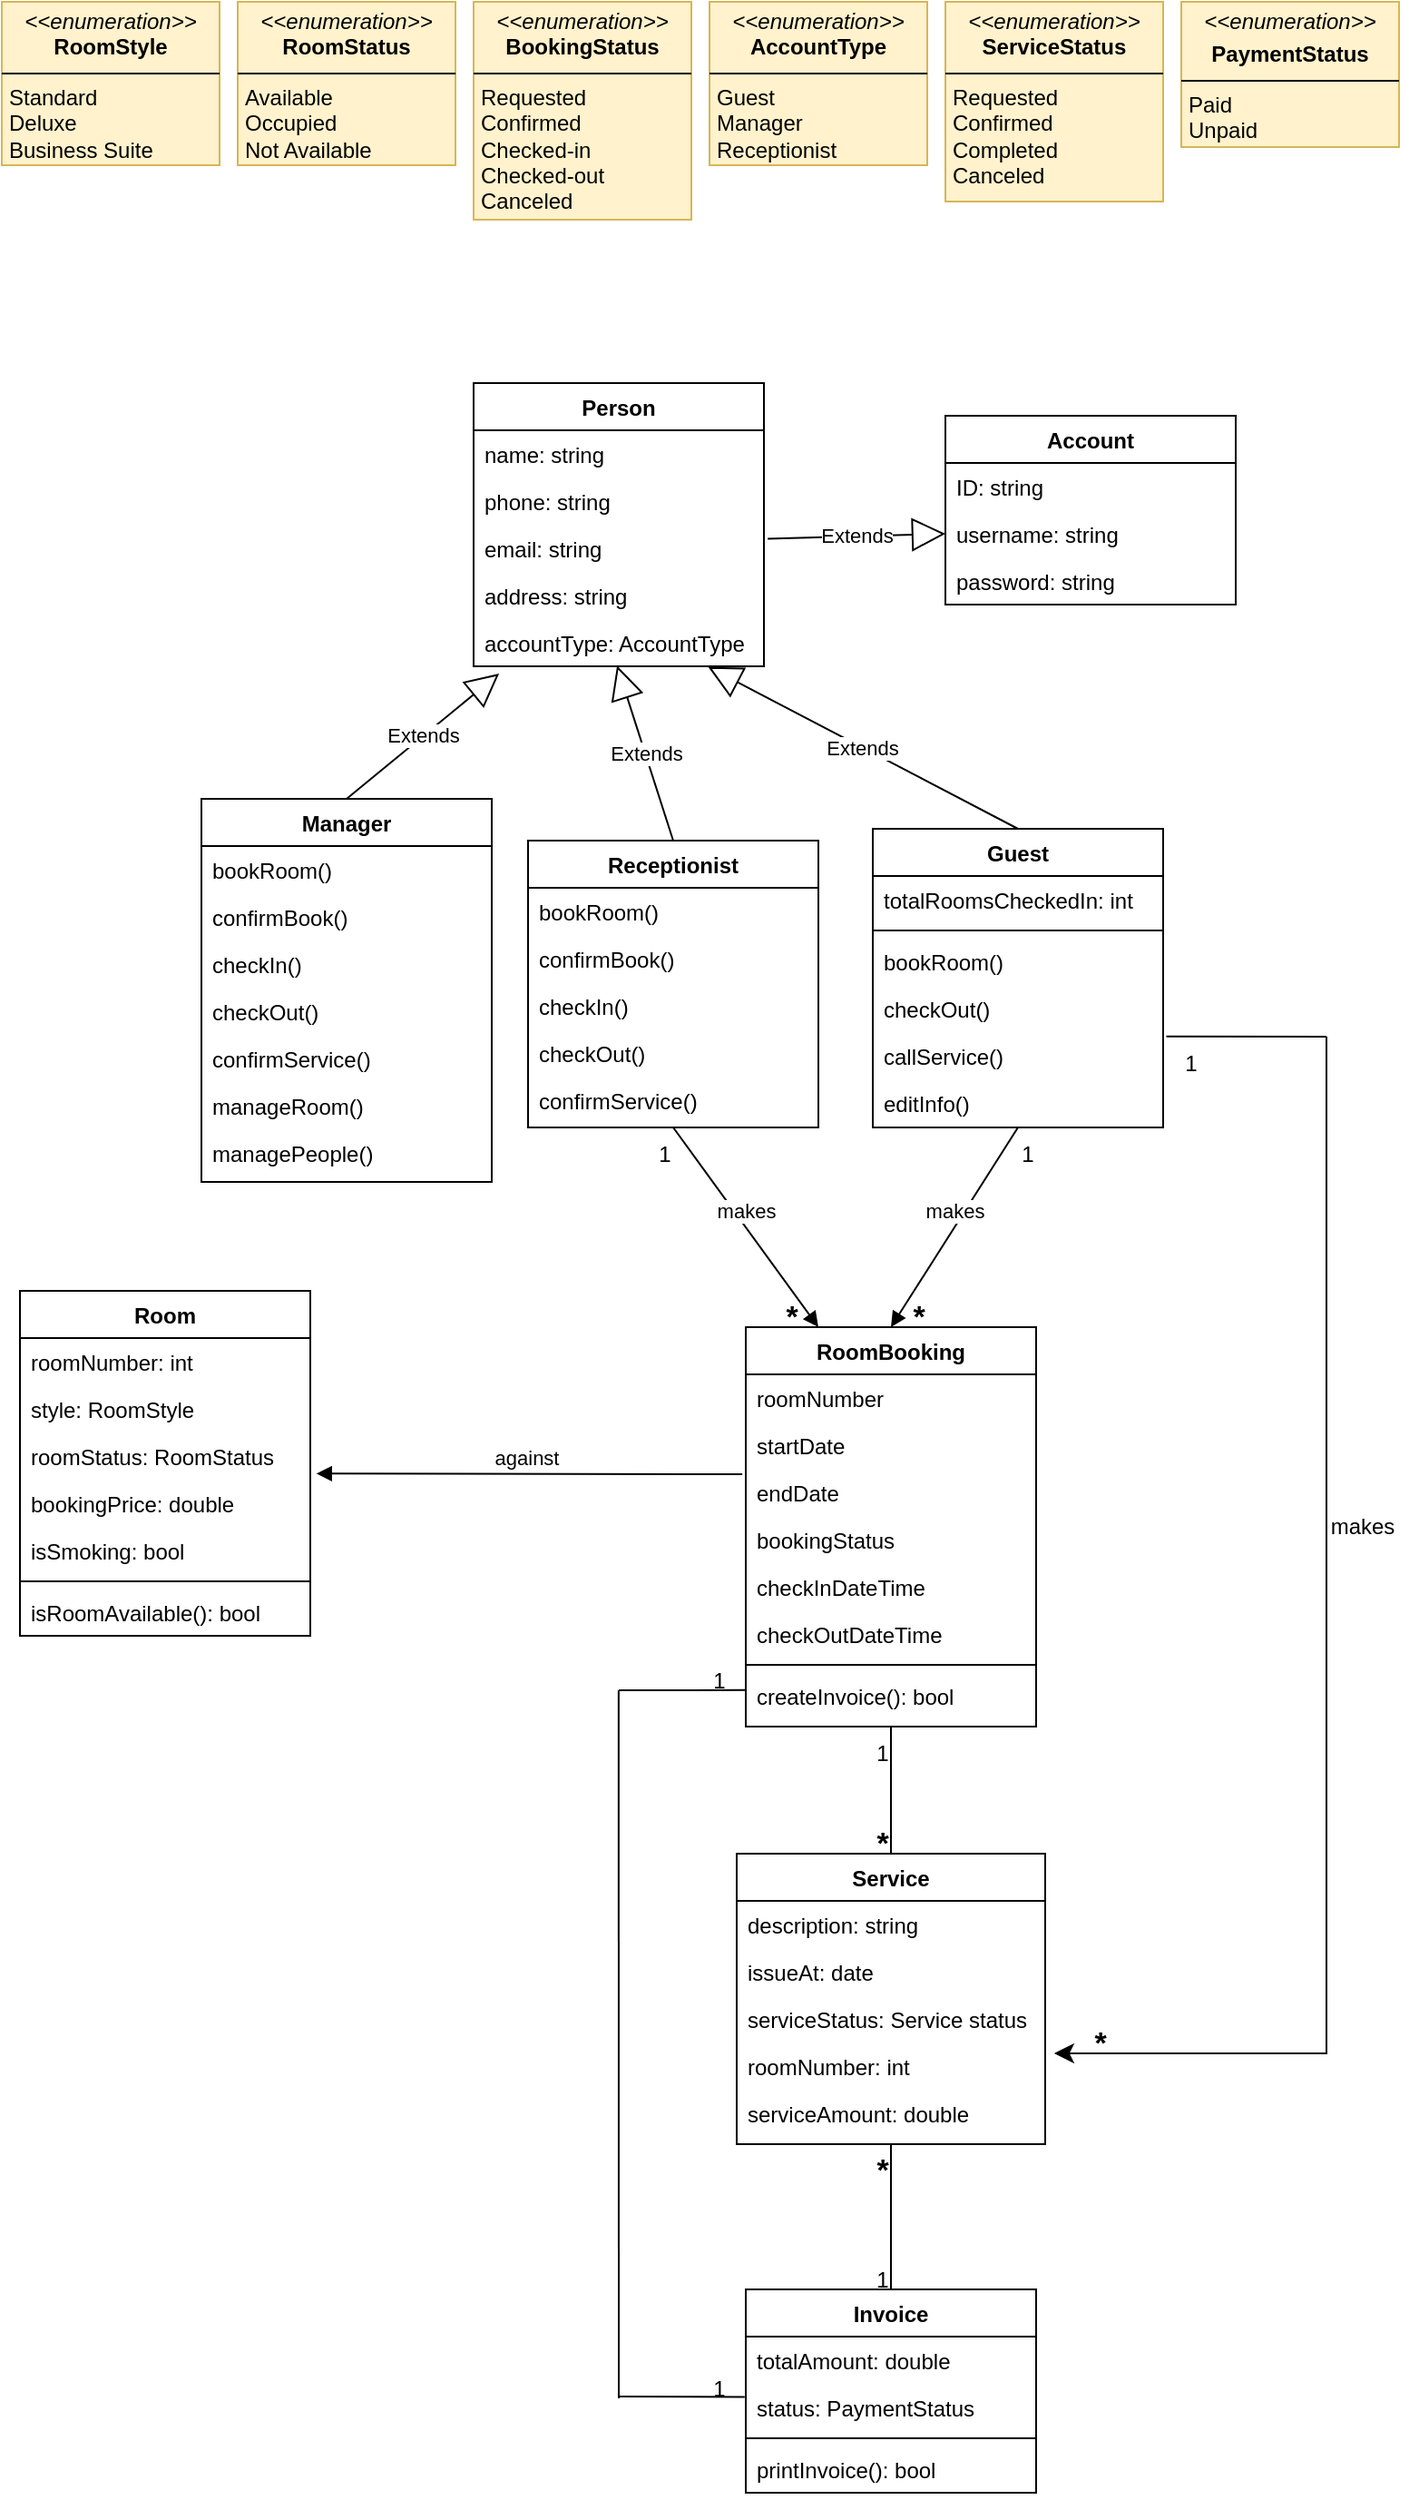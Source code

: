 <mxfile version="24.4.3" type="device">
  <diagram id="C5RBs43oDa-KdzZeNtuy" name="Page-1">
    <mxGraphModel dx="1434" dy="746" grid="1" gridSize="10" guides="1" tooltips="1" connect="1" arrows="1" fold="1" page="1" pageScale="1" pageWidth="1169" pageHeight="827" math="0" shadow="0">
      <root>
        <mxCell id="WIyWlLk6GJQsqaUBKTNV-0" />
        <mxCell id="WIyWlLk6GJQsqaUBKTNV-1" parent="WIyWlLk6GJQsqaUBKTNV-0" />
        <mxCell id="zkfFHV4jXpPFQw0GAbJ--0" value="Person" style="swimlane;fontStyle=1;align=center;verticalAlign=top;childLayout=stackLayout;horizontal=1;startSize=26;horizontalStack=0;resizeParent=1;resizeLast=0;collapsible=1;marginBottom=0;rounded=0;shadow=0;strokeWidth=1;" parent="WIyWlLk6GJQsqaUBKTNV-1" vertex="1">
          <mxGeometry x="450" y="240" width="160" height="156" as="geometry">
            <mxRectangle x="230" y="140" width="160" height="26" as="alternateBounds" />
          </mxGeometry>
        </mxCell>
        <mxCell id="zkfFHV4jXpPFQw0GAbJ--1" value="name: string" style="text;align=left;verticalAlign=top;spacingLeft=4;spacingRight=4;overflow=hidden;rotatable=0;points=[[0,0.5],[1,0.5]];portConstraint=eastwest;" parent="zkfFHV4jXpPFQw0GAbJ--0" vertex="1">
          <mxGeometry y="26" width="160" height="26" as="geometry" />
        </mxCell>
        <mxCell id="zkfFHV4jXpPFQw0GAbJ--2" value="phone: string" style="text;align=left;verticalAlign=top;spacingLeft=4;spacingRight=4;overflow=hidden;rotatable=0;points=[[0,0.5],[1,0.5]];portConstraint=eastwest;rounded=0;shadow=0;html=0;" parent="zkfFHV4jXpPFQw0GAbJ--0" vertex="1">
          <mxGeometry y="52" width="160" height="26" as="geometry" />
        </mxCell>
        <mxCell id="3Kwc0JovCpctlrkKIhQe-1" value="email: string" style="text;align=left;verticalAlign=top;spacingLeft=4;spacingRight=4;overflow=hidden;rotatable=0;points=[[0,0.5],[1,0.5]];portConstraint=eastwest;rounded=0;shadow=0;html=0;" parent="zkfFHV4jXpPFQw0GAbJ--0" vertex="1">
          <mxGeometry y="78" width="160" height="26" as="geometry" />
        </mxCell>
        <mxCell id="3Kwc0JovCpctlrkKIhQe-2" value="address: string" style="text;align=left;verticalAlign=top;spacingLeft=4;spacingRight=4;overflow=hidden;rotatable=0;points=[[0,0.5],[1,0.5]];portConstraint=eastwest;rounded=0;shadow=0;html=0;" parent="zkfFHV4jXpPFQw0GAbJ--0" vertex="1">
          <mxGeometry y="104" width="160" height="26" as="geometry" />
        </mxCell>
        <mxCell id="3Kwc0JovCpctlrkKIhQe-3" value="accountType: AccountType" style="text;align=left;verticalAlign=top;spacingLeft=4;spacingRight=4;overflow=hidden;rotatable=0;points=[[0,0.5],[1,0.5]];portConstraint=eastwest;rounded=0;shadow=0;html=0;" parent="zkfFHV4jXpPFQw0GAbJ--0" vertex="1">
          <mxGeometry y="130" width="160" height="26" as="geometry" />
        </mxCell>
        <mxCell id="3Kwc0JovCpctlrkKIhQe-13" value="Extends" style="endArrow=block;endSize=16;endFill=0;html=1;rounded=0;entryX=0.494;entryY=0.989;entryDx=0;entryDy=0;entryPerimeter=0;exitX=0.5;exitY=0;exitDx=0;exitDy=0;" parent="WIyWlLk6GJQsqaUBKTNV-1" source="3Kwc0JovCpctlrkKIhQe-25" target="3Kwc0JovCpctlrkKIhQe-3" edge="1">
          <mxGeometry width="160" relative="1" as="geometry">
            <mxPoint x="596.92" y="507.433" as="sourcePoint" />
            <mxPoint x="535" y="413.998" as="targetPoint" />
          </mxGeometry>
        </mxCell>
        <mxCell id="3Kwc0JovCpctlrkKIhQe-14" value="Extends" style="endArrow=block;endSize=16;endFill=0;html=1;rounded=0;entryX=0.808;entryY=1.013;entryDx=0;entryDy=0;entryPerimeter=0;exitX=0.5;exitY=0;exitDx=0;exitDy=0;" parent="WIyWlLk6GJQsqaUBKTNV-1" source="3Kwc0JovCpctlrkKIhQe-33" target="3Kwc0JovCpctlrkKIhQe-3" edge="1">
          <mxGeometry width="160" relative="1" as="geometry">
            <mxPoint x="550" y="490" as="sourcePoint" />
            <mxPoint x="547" y="410" as="targetPoint" />
          </mxGeometry>
        </mxCell>
        <mxCell id="3Kwc0JovCpctlrkKIhQe-15" value="Extends" style="endArrow=block;endSize=16;endFill=0;html=1;rounded=0;exitX=0.5;exitY=0;exitDx=0;exitDy=0;entryX=0.088;entryY=1.154;entryDx=0;entryDy=0;entryPerimeter=0;" parent="WIyWlLk6GJQsqaUBKTNV-1" source="3Kwc0JovCpctlrkKIhQe-39" target="3Kwc0JovCpctlrkKIhQe-3" edge="1">
          <mxGeometry width="160" relative="1" as="geometry">
            <mxPoint x="151.36" y="463.16" as="sourcePoint" />
            <mxPoint x="460" y="420" as="targetPoint" />
          </mxGeometry>
        </mxCell>
        <mxCell id="3Kwc0JovCpctlrkKIhQe-25" value="Receptionist" style="swimlane;fontStyle=1;align=center;verticalAlign=top;childLayout=stackLayout;horizontal=1;startSize=26;horizontalStack=0;resizeParent=1;resizeLast=0;collapsible=1;marginBottom=0;rounded=0;shadow=0;strokeWidth=1;" parent="WIyWlLk6GJQsqaUBKTNV-1" vertex="1">
          <mxGeometry x="480" y="492" width="160" height="158" as="geometry">
            <mxRectangle x="230" y="140" width="160" height="26" as="alternateBounds" />
          </mxGeometry>
        </mxCell>
        <mxCell id="3Kwc0JovCpctlrkKIhQe-32" value="bookRoom()" style="text;align=left;verticalAlign=top;spacingLeft=4;spacingRight=4;overflow=hidden;rotatable=0;points=[[0,0.5],[1,0.5]];portConstraint=eastwest;" parent="3Kwc0JovCpctlrkKIhQe-25" vertex="1">
          <mxGeometry y="26" width="160" height="26" as="geometry" />
        </mxCell>
        <mxCell id="3Kwc0JovCpctlrkKIhQe-49" value="confirmBook()" style="text;align=left;verticalAlign=top;spacingLeft=4;spacingRight=4;overflow=hidden;rotatable=0;points=[[0,0.5],[1,0.5]];portConstraint=eastwest;" parent="3Kwc0JovCpctlrkKIhQe-25" vertex="1">
          <mxGeometry y="52" width="160" height="26" as="geometry" />
        </mxCell>
        <mxCell id="dB9q_zkdj24Ro2lUgA6X-0" value="checkIn()" style="text;align=left;verticalAlign=top;spacingLeft=4;spacingRight=4;overflow=hidden;rotatable=0;points=[[0,0.5],[1,0.5]];portConstraint=eastwest;" parent="3Kwc0JovCpctlrkKIhQe-25" vertex="1">
          <mxGeometry y="78" width="160" height="26" as="geometry" />
        </mxCell>
        <mxCell id="3Kwc0JovCpctlrkKIhQe-46" value="checkOut()" style="text;align=left;verticalAlign=top;spacingLeft=4;spacingRight=4;overflow=hidden;rotatable=0;points=[[0,0.5],[1,0.5]];portConstraint=eastwest;" parent="3Kwc0JovCpctlrkKIhQe-25" vertex="1">
          <mxGeometry y="104" width="160" height="26" as="geometry" />
        </mxCell>
        <mxCell id="3Kwc0JovCpctlrkKIhQe-48" value="confirmService()" style="text;align=left;verticalAlign=top;spacingLeft=4;spacingRight=4;overflow=hidden;rotatable=0;points=[[0,0.5],[1,0.5]];portConstraint=eastwest;" parent="3Kwc0JovCpctlrkKIhQe-25" vertex="1">
          <mxGeometry y="130" width="160" height="26" as="geometry" />
        </mxCell>
        <mxCell id="3Kwc0JovCpctlrkKIhQe-33" value="Guest" style="swimlane;fontStyle=1;align=center;verticalAlign=top;childLayout=stackLayout;horizontal=1;startSize=26;horizontalStack=0;resizeParent=1;resizeLast=0;collapsible=1;marginBottom=0;rounded=0;shadow=0;strokeWidth=1;" parent="WIyWlLk6GJQsqaUBKTNV-1" vertex="1">
          <mxGeometry x="670" y="485.5" width="160" height="164.5" as="geometry">
            <mxRectangle x="230" y="140" width="160" height="26" as="alternateBounds" />
          </mxGeometry>
        </mxCell>
        <mxCell id="3Kwc0JovCpctlrkKIhQe-36" value="totalRoomsCheckedIn: int" style="text;align=left;verticalAlign=top;spacingLeft=4;spacingRight=4;overflow=hidden;rotatable=0;points=[[0,0.5],[1,0.5]];portConstraint=eastwest;" parent="3Kwc0JovCpctlrkKIhQe-33" vertex="1">
          <mxGeometry y="26" width="160" height="26" as="geometry" />
        </mxCell>
        <mxCell id="3Kwc0JovCpctlrkKIhQe-37" value="" style="line;html=1;strokeWidth=1;align=left;verticalAlign=middle;spacingTop=-1;spacingLeft=3;spacingRight=3;rotatable=0;labelPosition=right;points=[];portConstraint=eastwest;" parent="3Kwc0JovCpctlrkKIhQe-33" vertex="1">
          <mxGeometry y="52" width="160" height="8" as="geometry" />
        </mxCell>
        <mxCell id="3Kwc0JovCpctlrkKIhQe-38" value="bookRoom()" style="text;align=left;verticalAlign=top;spacingLeft=4;spacingRight=4;overflow=hidden;rotatable=0;points=[[0,0.5],[1,0.5]];portConstraint=eastwest;" parent="3Kwc0JovCpctlrkKIhQe-33" vertex="1">
          <mxGeometry y="60" width="160" height="26" as="geometry" />
        </mxCell>
        <mxCell id="x_h1k9O5LgqN6mb7bFqw-0" value="checkOut()" style="text;align=left;verticalAlign=top;spacingLeft=4;spacingRight=4;overflow=hidden;rotatable=0;points=[[0,0.5],[1,0.5]];portConstraint=eastwest;" parent="3Kwc0JovCpctlrkKIhQe-33" vertex="1">
          <mxGeometry y="86" width="160" height="26" as="geometry" />
        </mxCell>
        <mxCell id="3Kwc0JovCpctlrkKIhQe-50" value="callService()" style="text;align=left;verticalAlign=top;spacingLeft=4;spacingRight=4;overflow=hidden;rotatable=0;points=[[0,0.5],[1,0.5]];portConstraint=eastwest;" parent="3Kwc0JovCpctlrkKIhQe-33" vertex="1">
          <mxGeometry y="112" width="160" height="26" as="geometry" />
        </mxCell>
        <mxCell id="dB9q_zkdj24Ro2lUgA6X-1" value="editInfo()" style="text;align=left;verticalAlign=top;spacingLeft=4;spacingRight=4;overflow=hidden;rotatable=0;points=[[0,0.5],[1,0.5]];portConstraint=eastwest;" parent="3Kwc0JovCpctlrkKIhQe-33" vertex="1">
          <mxGeometry y="138" width="160" height="26" as="geometry" />
        </mxCell>
        <mxCell id="3Kwc0JovCpctlrkKIhQe-39" value="Manager" style="swimlane;fontStyle=1;align=center;verticalAlign=top;childLayout=stackLayout;horizontal=1;startSize=26;horizontalStack=0;resizeParent=1;resizeLast=0;collapsible=1;marginBottom=0;rounded=0;shadow=0;strokeWidth=1;" parent="WIyWlLk6GJQsqaUBKTNV-1" vertex="1">
          <mxGeometry x="300" y="469" width="160" height="211" as="geometry">
            <mxRectangle x="230" y="140" width="160" height="26" as="alternateBounds" />
          </mxGeometry>
        </mxCell>
        <mxCell id="3Kwc0JovCpctlrkKIhQe-42" value="bookRoom()" style="text;align=left;verticalAlign=top;spacingLeft=4;spacingRight=4;overflow=hidden;rotatable=0;points=[[0,0.5],[1,0.5]];portConstraint=eastwest;" parent="3Kwc0JovCpctlrkKIhQe-39" vertex="1">
          <mxGeometry y="26" width="160" height="26" as="geometry" />
        </mxCell>
        <mxCell id="3Kwc0JovCpctlrkKIhQe-51" value="confirmBook()" style="text;align=left;verticalAlign=top;spacingLeft=4;spacingRight=4;overflow=hidden;rotatable=0;points=[[0,0.5],[1,0.5]];portConstraint=eastwest;" parent="3Kwc0JovCpctlrkKIhQe-39" vertex="1">
          <mxGeometry y="52" width="160" height="26" as="geometry" />
        </mxCell>
        <mxCell id="3Kwc0JovCpctlrkKIhQe-53" value="checkIn()" style="text;align=left;verticalAlign=top;spacingLeft=4;spacingRight=4;overflow=hidden;rotatable=0;points=[[0,0.5],[1,0.5]];portConstraint=eastwest;" parent="3Kwc0JovCpctlrkKIhQe-39" vertex="1">
          <mxGeometry y="78" width="160" height="26" as="geometry" />
        </mxCell>
        <mxCell id="3Kwc0JovCpctlrkKIhQe-43" value="checkOut()" style="text;align=left;verticalAlign=top;spacingLeft=4;spacingRight=4;overflow=hidden;rotatable=0;points=[[0,0.5],[1,0.5]];portConstraint=eastwest;" parent="3Kwc0JovCpctlrkKIhQe-39" vertex="1">
          <mxGeometry y="104" width="160" height="26" as="geometry" />
        </mxCell>
        <mxCell id="3Kwc0JovCpctlrkKIhQe-52" value="confirmService()" style="text;align=left;verticalAlign=top;spacingLeft=4;spacingRight=4;overflow=hidden;rotatable=0;points=[[0,0.5],[1,0.5]];portConstraint=eastwest;" parent="3Kwc0JovCpctlrkKIhQe-39" vertex="1">
          <mxGeometry y="130" width="160" height="26" as="geometry" />
        </mxCell>
        <mxCell id="3Kwc0JovCpctlrkKIhQe-44" value="manageRoom()" style="text;align=left;verticalAlign=top;spacingLeft=4;spacingRight=4;overflow=hidden;rotatable=0;points=[[0,0.5],[1,0.5]];portConstraint=eastwest;" parent="3Kwc0JovCpctlrkKIhQe-39" vertex="1">
          <mxGeometry y="156" width="160" height="26" as="geometry" />
        </mxCell>
        <mxCell id="3Kwc0JovCpctlrkKIhQe-47" value="managePeople()" style="text;align=left;verticalAlign=top;spacingLeft=4;spacingRight=4;overflow=hidden;rotatable=0;points=[[0,0.5],[1,0.5]];portConstraint=eastwest;" parent="3Kwc0JovCpctlrkKIhQe-39" vertex="1">
          <mxGeometry y="182" width="160" height="26" as="geometry" />
        </mxCell>
        <mxCell id="3Kwc0JovCpctlrkKIhQe-66" value="&lt;p style=&quot;margin:0px;margin-top:4px;text-align:center;&quot;&gt;&lt;i&gt;&amp;lt;&amp;lt;enumeration&amp;gt;&amp;gt;&lt;/i&gt;&lt;br&gt;&lt;b&gt;RoomStyle&lt;/b&gt;&lt;/p&gt;&lt;hr size=&quot;1&quot; style=&quot;border-style:solid;&quot;&gt;&lt;p style=&quot;margin:0px;margin-left:4px;&quot;&gt;Standard&lt;/p&gt;&lt;p style=&quot;margin:0px;margin-left:4px;&quot;&gt;Deluxe&amp;nbsp;&lt;/p&gt;&lt;p style=&quot;margin:0px;margin-left:4px;&quot;&gt;&lt;span style=&quot;background-color: initial;&quot;&gt;Business Suite&lt;/span&gt;&lt;br&gt;&lt;/p&gt;&lt;p style=&quot;margin:0px;margin-left:4px;&quot;&gt;&lt;br&gt;&lt;/p&gt;" style="verticalAlign=top;align=left;overflow=fill;html=1;whiteSpace=wrap;fillColor=#fff2cc;strokeColor=#d6b656;" parent="WIyWlLk6GJQsqaUBKTNV-1" vertex="1">
          <mxGeometry x="190" y="30" width="120" height="90" as="geometry" />
        </mxCell>
        <mxCell id="3Kwc0JovCpctlrkKIhQe-68" value="&lt;p style=&quot;margin:0px;margin-top:4px;text-align:center;&quot;&gt;&lt;i&gt;&amp;lt;&amp;lt;enumeration&amp;gt;&amp;gt;&lt;/i&gt;&lt;br&gt;&lt;b&gt;RoomStatus&lt;/b&gt;&lt;/p&gt;&lt;hr size=&quot;1&quot; style=&quot;border-style:solid;&quot;&gt;&lt;p style=&quot;margin:0px;margin-left:4px;&quot;&gt;Available&lt;/p&gt;&lt;p style=&quot;margin:0px;margin-left:4px;&quot;&gt;Occupied&lt;/p&gt;&lt;p style=&quot;margin:0px;margin-left:4px;&quot;&gt;Not Available&lt;/p&gt;&lt;p style=&quot;margin:0px;margin-left:4px;&quot;&gt;&lt;br&gt;&lt;/p&gt;" style="verticalAlign=top;align=left;overflow=fill;html=1;whiteSpace=wrap;fillColor=#fff2cc;strokeColor=#d6b656;" parent="WIyWlLk6GJQsqaUBKTNV-1" vertex="1">
          <mxGeometry x="320" y="30" width="120" height="90" as="geometry" />
        </mxCell>
        <mxCell id="3Kwc0JovCpctlrkKIhQe-69" value="&lt;p style=&quot;margin:0px;margin-top:4px;text-align:center;&quot;&gt;&lt;i&gt;&amp;lt;&amp;lt;enumeration&amp;gt;&amp;gt;&lt;/i&gt;&lt;br&gt;&lt;b&gt;BookingStatus&lt;/b&gt;&lt;/p&gt;&lt;hr size=&quot;1&quot; style=&quot;border-style:solid;&quot;&gt;&lt;p style=&quot;margin:0px;margin-left:4px;&quot;&gt;Requested&lt;/p&gt;&lt;p style=&quot;margin:0px;margin-left:4px;&quot;&gt;Confirmed&lt;/p&gt;&lt;p style=&quot;margin:0px;margin-left:4px;&quot;&gt;Checked-in&lt;/p&gt;&lt;p style=&quot;margin:0px;margin-left:4px;&quot;&gt;Checked-out&lt;/p&gt;&lt;p style=&quot;margin:0px;margin-left:4px;&quot;&gt;Canceled&lt;/p&gt;&lt;p style=&quot;margin:0px;margin-left:4px;&quot;&gt;&lt;br&gt;&lt;/p&gt;&lt;p style=&quot;margin:0px;margin-left:4px;&quot;&gt;&lt;br&gt;&lt;/p&gt;&lt;p style=&quot;margin:0px;margin-left:4px;&quot;&gt;&lt;br&gt;&lt;/p&gt;" style="verticalAlign=top;align=left;overflow=fill;html=1;whiteSpace=wrap;fillColor=#fff2cc;strokeColor=#d6b656;" parent="WIyWlLk6GJQsqaUBKTNV-1" vertex="1">
          <mxGeometry x="450" y="30" width="120" height="120" as="geometry" />
        </mxCell>
        <mxCell id="3Kwc0JovCpctlrkKIhQe-70" value="&lt;p style=&quot;margin:0px;margin-top:4px;text-align:center;&quot;&gt;&lt;i&gt;&amp;lt;&amp;lt;enumeration&amp;gt;&amp;gt;&lt;/i&gt;&lt;br&gt;&lt;b&gt;AccountType&lt;/b&gt;&lt;/p&gt;&lt;hr size=&quot;1&quot; style=&quot;border-style:solid;&quot;&gt;&lt;p style=&quot;margin:0px;margin-left:4px;&quot;&gt;Guest&lt;/p&gt;&lt;p style=&quot;margin:0px;margin-left:4px;&quot;&gt;Manager&lt;/p&gt;&lt;p style=&quot;margin:0px;margin-left:4px;&quot;&gt;Receptionist&lt;/p&gt;&lt;p style=&quot;margin:0px;margin-left:4px;&quot;&gt;&lt;br&gt;&lt;/p&gt;" style="verticalAlign=top;align=left;overflow=fill;html=1;whiteSpace=wrap;fillColor=#fff2cc;strokeColor=#d6b656;" parent="WIyWlLk6GJQsqaUBKTNV-1" vertex="1">
          <mxGeometry x="580" y="30" width="120" height="90" as="geometry" />
        </mxCell>
        <mxCell id="3Kwc0JovCpctlrkKIhQe-71" value="&lt;p style=&quot;margin:0px;margin-top:4px;text-align:center;&quot;&gt;&lt;i&gt;&amp;lt;&amp;lt;enumeration&amp;gt;&amp;gt;&lt;/i&gt;&lt;br&gt;&lt;b&gt;ServiceStatus&lt;/b&gt;&lt;/p&gt;&lt;hr size=&quot;1&quot; style=&quot;border-style:solid;&quot;&gt;&lt;p style=&quot;margin:0px;margin-left:4px;&quot;&gt;Requested&lt;/p&gt;&lt;p style=&quot;margin:0px;margin-left:4px;&quot;&gt;Confirmed&lt;/p&gt;&lt;p style=&quot;margin:0px;margin-left:4px;&quot;&gt;Completed&lt;/p&gt;&lt;p style=&quot;margin:0px;margin-left:4px;&quot;&gt;Canceled&lt;/p&gt;&lt;p style=&quot;margin:0px;margin-left:4px;&quot;&gt;&lt;br&gt;&lt;/p&gt;" style="verticalAlign=top;align=left;overflow=fill;html=1;whiteSpace=wrap;fillColor=#fff2cc;strokeColor=#d6b656;" parent="WIyWlLk6GJQsqaUBKTNV-1" vertex="1">
          <mxGeometry x="710" y="30" width="120" height="110" as="geometry" />
        </mxCell>
        <mxCell id="3Kwc0JovCpctlrkKIhQe-72" value="RoomBooking" style="swimlane;fontStyle=1;align=center;verticalAlign=top;childLayout=stackLayout;horizontal=1;startSize=26;horizontalStack=0;resizeParent=1;resizeLast=0;collapsible=1;marginBottom=0;rounded=0;shadow=0;strokeWidth=1;" parent="WIyWlLk6GJQsqaUBKTNV-1" vertex="1">
          <mxGeometry x="600" y="760" width="160" height="220" as="geometry">
            <mxRectangle x="550" y="140" width="160" height="26" as="alternateBounds" />
          </mxGeometry>
        </mxCell>
        <mxCell id="3Kwc0JovCpctlrkKIhQe-74" value="roomNumber" style="text;align=left;verticalAlign=top;spacingLeft=4;spacingRight=4;overflow=hidden;rotatable=0;points=[[0,0.5],[1,0.5]];portConstraint=eastwest;rounded=0;shadow=0;html=0;" parent="3Kwc0JovCpctlrkKIhQe-72" vertex="1">
          <mxGeometry y="26" width="160" height="26" as="geometry" />
        </mxCell>
        <mxCell id="3Kwc0JovCpctlrkKIhQe-76" value="startDate" style="text;align=left;verticalAlign=top;spacingLeft=4;spacingRight=4;overflow=hidden;rotatable=0;points=[[0,0.5],[1,0.5]];portConstraint=eastwest;rounded=0;shadow=0;html=0;" parent="3Kwc0JovCpctlrkKIhQe-72" vertex="1">
          <mxGeometry y="52" width="160" height="26" as="geometry" />
        </mxCell>
        <mxCell id="3Kwc0JovCpctlrkKIhQe-75" value="endDate" style="text;align=left;verticalAlign=top;spacingLeft=4;spacingRight=4;overflow=hidden;rotatable=0;points=[[0,0.5],[1,0.5]];portConstraint=eastwest;rounded=0;shadow=0;html=0;" parent="3Kwc0JovCpctlrkKIhQe-72" vertex="1">
          <mxGeometry y="78" width="160" height="26" as="geometry" />
        </mxCell>
        <mxCell id="3Kwc0JovCpctlrkKIhQe-77" value="bookingStatus" style="text;align=left;verticalAlign=top;spacingLeft=4;spacingRight=4;overflow=hidden;rotatable=0;points=[[0,0.5],[1,0.5]];portConstraint=eastwest;rounded=0;shadow=0;html=0;" parent="3Kwc0JovCpctlrkKIhQe-72" vertex="1">
          <mxGeometry y="104" width="160" height="26" as="geometry" />
        </mxCell>
        <mxCell id="3Kwc0JovCpctlrkKIhQe-78" value="checkInDateTime" style="text;align=left;verticalAlign=top;spacingLeft=4;spacingRight=4;overflow=hidden;rotatable=0;points=[[0,0.5],[1,0.5]];portConstraint=eastwest;rounded=0;shadow=0;html=0;" parent="3Kwc0JovCpctlrkKIhQe-72" vertex="1">
          <mxGeometry y="130" width="160" height="26" as="geometry" />
        </mxCell>
        <mxCell id="3Kwc0JovCpctlrkKIhQe-79" value="checkOutDateTime" style="text;align=left;verticalAlign=top;spacingLeft=4;spacingRight=4;overflow=hidden;rotatable=0;points=[[0,0.5],[1,0.5]];portConstraint=eastwest;rounded=0;shadow=0;html=0;" parent="3Kwc0JovCpctlrkKIhQe-72" vertex="1">
          <mxGeometry y="156" width="160" height="26" as="geometry" />
        </mxCell>
        <mxCell id="x_h1k9O5LgqN6mb7bFqw-24" value="" style="line;html=1;strokeWidth=1;align=left;verticalAlign=middle;spacingTop=-1;spacingLeft=3;spacingRight=3;rotatable=0;labelPosition=right;points=[];portConstraint=eastwest;" parent="3Kwc0JovCpctlrkKIhQe-72" vertex="1">
          <mxGeometry y="182" width="160" height="8" as="geometry" />
        </mxCell>
        <mxCell id="x_h1k9O5LgqN6mb7bFqw-26" value="createInvoice(): bool" style="text;align=left;verticalAlign=top;spacingLeft=4;spacingRight=4;overflow=hidden;rotatable=0;points=[[0,0.5],[1,0.5]];portConstraint=eastwest;" parent="3Kwc0JovCpctlrkKIhQe-72" vertex="1">
          <mxGeometry y="190" width="160" height="26" as="geometry" />
        </mxCell>
        <mxCell id="3Kwc0JovCpctlrkKIhQe-80" value="makes" style="html=1;verticalAlign=bottom;endArrow=block;curved=0;rounded=0;exitX=0.5;exitY=1;exitDx=0;exitDy=0;entryX=0.25;entryY=0;entryDx=0;entryDy=0;" parent="WIyWlLk6GJQsqaUBKTNV-1" source="3Kwc0JovCpctlrkKIhQe-25" target="3Kwc0JovCpctlrkKIhQe-72" edge="1">
          <mxGeometry width="80" relative="1" as="geometry">
            <mxPoint x="350" y="700" as="sourcePoint" />
            <mxPoint x="430" y="700" as="targetPoint" />
          </mxGeometry>
        </mxCell>
        <mxCell id="3Kwc0JovCpctlrkKIhQe-81" value="1" style="text;html=1;align=center;verticalAlign=middle;resizable=0;points=[];autosize=1;strokeColor=none;fillColor=none;" parent="WIyWlLk6GJQsqaUBKTNV-1" vertex="1">
          <mxGeometry x="740" y="650" width="30" height="30" as="geometry" />
        </mxCell>
        <mxCell id="3Kwc0JovCpctlrkKIhQe-82" value="*" style="text;html=1;align=center;verticalAlign=middle;resizable=0;points=[];autosize=1;strokeColor=none;fillColor=none;fontSize=17;fontStyle=1" parent="WIyWlLk6GJQsqaUBKTNV-1" vertex="1">
          <mxGeometry x="680" y="740" width="30" height="30" as="geometry" />
        </mxCell>
        <mxCell id="3Kwc0JovCpctlrkKIhQe-83" value="makes" style="html=1;verticalAlign=bottom;endArrow=block;curved=0;rounded=0;exitX=0.5;exitY=1;exitDx=0;exitDy=0;entryX=0.5;entryY=0;entryDx=0;entryDy=0;" parent="WIyWlLk6GJQsqaUBKTNV-1" source="3Kwc0JovCpctlrkKIhQe-33" target="3Kwc0JovCpctlrkKIhQe-72" edge="1">
          <mxGeometry width="80" relative="1" as="geometry">
            <mxPoint x="440" y="670" as="sourcePoint" />
            <mxPoint x="650" y="730" as="targetPoint" />
          </mxGeometry>
        </mxCell>
        <mxCell id="3Kwc0JovCpctlrkKIhQe-84" value="1" style="text;html=1;align=center;verticalAlign=middle;resizable=0;points=[];autosize=1;strokeColor=none;fillColor=none;" parent="WIyWlLk6GJQsqaUBKTNV-1" vertex="1">
          <mxGeometry x="540" y="650" width="30" height="30" as="geometry" />
        </mxCell>
        <mxCell id="3Kwc0JovCpctlrkKIhQe-85" value="*" style="text;html=1;align=center;verticalAlign=middle;resizable=0;points=[];autosize=1;strokeColor=none;fillColor=none;fontSize=17;fontStyle=1" parent="WIyWlLk6GJQsqaUBKTNV-1" vertex="1">
          <mxGeometry x="610" y="740" width="30" height="30" as="geometry" />
        </mxCell>
        <mxCell id="3Kwc0JovCpctlrkKIhQe-86" value="Room&#xa;" style="swimlane;fontStyle=1;align=center;verticalAlign=top;childLayout=stackLayout;horizontal=1;startSize=26;horizontalStack=0;resizeParent=1;resizeLast=0;collapsible=1;marginBottom=0;rounded=0;shadow=0;strokeWidth=1;" parent="WIyWlLk6GJQsqaUBKTNV-1" vertex="1">
          <mxGeometry x="200" y="740" width="160" height="190" as="geometry">
            <mxRectangle x="550" y="140" width="160" height="26" as="alternateBounds" />
          </mxGeometry>
        </mxCell>
        <mxCell id="3Kwc0JovCpctlrkKIhQe-87" value="roomNumber: int" style="text;align=left;verticalAlign=top;spacingLeft=4;spacingRight=4;overflow=hidden;rotatable=0;points=[[0,0.5],[1,0.5]];portConstraint=eastwest;fontStyle=0" parent="3Kwc0JovCpctlrkKIhQe-86" vertex="1">
          <mxGeometry y="26" width="160" height="26" as="geometry" />
        </mxCell>
        <mxCell id="3Kwc0JovCpctlrkKIhQe-88" value="style: RoomStyle" style="text;align=left;verticalAlign=top;spacingLeft=4;spacingRight=4;overflow=hidden;rotatable=0;points=[[0,0.5],[1,0.5]];portConstraint=eastwest;rounded=0;shadow=0;html=0;" parent="3Kwc0JovCpctlrkKIhQe-86" vertex="1">
          <mxGeometry y="52" width="160" height="26" as="geometry" />
        </mxCell>
        <mxCell id="3Kwc0JovCpctlrkKIhQe-89" value="roomStatus: RoomStatus" style="text;align=left;verticalAlign=top;spacingLeft=4;spacingRight=4;overflow=hidden;rotatable=0;points=[[0,0.5],[1,0.5]];portConstraint=eastwest;rounded=0;shadow=0;html=0;" parent="3Kwc0JovCpctlrkKIhQe-86" vertex="1">
          <mxGeometry y="78" width="160" height="26" as="geometry" />
        </mxCell>
        <mxCell id="3Kwc0JovCpctlrkKIhQe-90" value="bookingPrice: double" style="text;align=left;verticalAlign=top;spacingLeft=4;spacingRight=4;overflow=hidden;rotatable=0;points=[[0,0.5],[1,0.5]];portConstraint=eastwest;rounded=0;shadow=0;html=0;" parent="3Kwc0JovCpctlrkKIhQe-86" vertex="1">
          <mxGeometry y="104" width="160" height="26" as="geometry" />
        </mxCell>
        <mxCell id="3Kwc0JovCpctlrkKIhQe-91" value="isSmoking: bool" style="text;align=left;verticalAlign=top;spacingLeft=4;spacingRight=4;overflow=hidden;rotatable=0;points=[[0,0.5],[1,0.5]];portConstraint=eastwest;rounded=0;shadow=0;html=0;" parent="3Kwc0JovCpctlrkKIhQe-86" vertex="1">
          <mxGeometry y="130" width="160" height="26" as="geometry" />
        </mxCell>
        <mxCell id="3Kwc0JovCpctlrkKIhQe-92" value="" style="line;html=1;strokeWidth=1;align=left;verticalAlign=middle;spacingTop=-1;spacingLeft=3;spacingRight=3;rotatable=0;labelPosition=right;points=[];portConstraint=eastwest;" parent="3Kwc0JovCpctlrkKIhQe-86" vertex="1">
          <mxGeometry y="156" width="160" height="8" as="geometry" />
        </mxCell>
        <mxCell id="3Kwc0JovCpctlrkKIhQe-93" value="isRoomAvailable(): bool" style="text;align=left;verticalAlign=top;spacingLeft=4;spacingRight=4;overflow=hidden;rotatable=0;points=[[0,0.5],[1,0.5]];portConstraint=eastwest;" parent="3Kwc0JovCpctlrkKIhQe-86" vertex="1">
          <mxGeometry y="164" width="160" height="26" as="geometry" />
        </mxCell>
        <mxCell id="3Kwc0JovCpctlrkKIhQe-96" value="against" style="html=1;verticalAlign=bottom;endArrow=block;curved=0;rounded=0;entryX=1.021;entryY=-0.128;entryDx=0;entryDy=0;entryPerimeter=0;exitX=-0.012;exitY=0.115;exitDx=0;exitDy=0;exitPerimeter=0;" parent="WIyWlLk6GJQsqaUBKTNV-1" source="3Kwc0JovCpctlrkKIhQe-75" edge="1">
          <mxGeometry x="0.016" width="80" relative="1" as="geometry">
            <mxPoint x="600.48" y="841.198" as="sourcePoint" />
            <mxPoint x="363.36" y="840.672" as="targetPoint" />
            <mxPoint as="offset" />
          </mxGeometry>
        </mxCell>
        <mxCell id="x_h1k9O5LgqN6mb7bFqw-9" value="Invoice" style="swimlane;fontStyle=1;align=center;verticalAlign=top;childLayout=stackLayout;horizontal=1;startSize=26;horizontalStack=0;resizeParent=1;resizeLast=0;collapsible=1;marginBottom=0;rounded=0;shadow=0;strokeWidth=1;" parent="WIyWlLk6GJQsqaUBKTNV-1" vertex="1">
          <mxGeometry x="600" y="1290" width="160" height="112" as="geometry">
            <mxRectangle x="230" y="140" width="160" height="26" as="alternateBounds" />
          </mxGeometry>
        </mxCell>
        <mxCell id="x_h1k9O5LgqN6mb7bFqw-12" value="totalAmount: double" style="text;align=left;verticalAlign=top;spacingLeft=4;spacingRight=4;overflow=hidden;rotatable=0;points=[[0,0.5],[1,0.5]];portConstraint=eastwest;" parent="x_h1k9O5LgqN6mb7bFqw-9" vertex="1">
          <mxGeometry y="26" width="160" height="26" as="geometry" />
        </mxCell>
        <mxCell id="zN3UcxVu3MuhTgg4cPY9-0" value="status: PaymentStatus" style="text;align=left;verticalAlign=top;spacingLeft=4;spacingRight=4;overflow=hidden;rotatable=0;points=[[0,0.5],[1,0.5]];portConstraint=eastwest;" parent="x_h1k9O5LgqN6mb7bFqw-9" vertex="1">
          <mxGeometry y="52" width="160" height="26" as="geometry" />
        </mxCell>
        <mxCell id="x_h1k9O5LgqN6mb7bFqw-11" value="" style="line;html=1;strokeWidth=1;align=left;verticalAlign=middle;spacingTop=-1;spacingLeft=3;spacingRight=3;rotatable=0;labelPosition=right;points=[];portConstraint=eastwest;" parent="x_h1k9O5LgqN6mb7bFqw-9" vertex="1">
          <mxGeometry y="78" width="160" height="8" as="geometry" />
        </mxCell>
        <mxCell id="zN3UcxVu3MuhTgg4cPY9-1" value="printInvoice(): bool" style="text;align=left;verticalAlign=top;spacingLeft=4;spacingRight=4;overflow=hidden;rotatable=0;points=[[0,0.5],[1,0.5]];portConstraint=eastwest;" parent="x_h1k9O5LgqN6mb7bFqw-9" vertex="1">
          <mxGeometry y="86" width="160" height="26" as="geometry" />
        </mxCell>
        <mxCell id="x_h1k9O5LgqN6mb7bFqw-13" value="" style="endArrow=none;html=1;rounded=0;exitX=0.002;exitY=0.381;exitDx=0;exitDy=0;exitPerimeter=0;" parent="WIyWlLk6GJQsqaUBKTNV-1" source="x_h1k9O5LgqN6mb7bFqw-26" edge="1">
          <mxGeometry width="50" height="50" relative="1" as="geometry">
            <mxPoint x="600" y="959.88" as="sourcePoint" />
            <mxPoint x="530" y="960" as="targetPoint" />
          </mxGeometry>
        </mxCell>
        <mxCell id="x_h1k9O5LgqN6mb7bFqw-14" value="" style="endArrow=none;html=1;rounded=0;" parent="WIyWlLk6GJQsqaUBKTNV-1" edge="1">
          <mxGeometry width="50" height="50" relative="1" as="geometry">
            <mxPoint x="530" y="1350" as="sourcePoint" />
            <mxPoint x="529.93" y="960" as="targetPoint" />
          </mxGeometry>
        </mxCell>
        <mxCell id="x_h1k9O5LgqN6mb7bFqw-15" value="" style="endArrow=none;html=1;rounded=0;entryX=0.979;entryY=0.64;entryDx=0;entryDy=0;entryPerimeter=0;" parent="WIyWlLk6GJQsqaUBKTNV-1" target="x_h1k9O5LgqN6mb7bFqw-17" edge="1">
          <mxGeometry width="50" height="50" relative="1" as="geometry">
            <mxPoint x="530" y="1349" as="sourcePoint" />
            <mxPoint x="598" y="1323" as="targetPoint" />
          </mxGeometry>
        </mxCell>
        <mxCell id="x_h1k9O5LgqN6mb7bFqw-16" value="1" style="text;html=1;align=center;verticalAlign=middle;resizable=0;points=[];autosize=1;strokeColor=none;fillColor=none;" parent="WIyWlLk6GJQsqaUBKTNV-1" vertex="1">
          <mxGeometry x="570" y="940" width="30" height="30" as="geometry" />
        </mxCell>
        <mxCell id="x_h1k9O5LgqN6mb7bFqw-17" value="1" style="text;html=1;align=center;verticalAlign=middle;resizable=0;points=[];autosize=1;strokeColor=none;fillColor=none;" parent="WIyWlLk6GJQsqaUBKTNV-1" vertex="1">
          <mxGeometry x="570" y="1330" width="30" height="30" as="geometry" />
        </mxCell>
        <mxCell id="x_h1k9O5LgqN6mb7bFqw-32" value="Service" style="swimlane;fontStyle=1;align=center;verticalAlign=top;childLayout=stackLayout;horizontal=1;startSize=26;horizontalStack=0;resizeParent=1;resizeLast=0;collapsible=1;marginBottom=0;rounded=0;shadow=0;strokeWidth=1;" parent="WIyWlLk6GJQsqaUBKTNV-1" vertex="1">
          <mxGeometry x="595" y="1050" width="170" height="160" as="geometry">
            <mxRectangle x="230" y="140" width="160" height="26" as="alternateBounds" />
          </mxGeometry>
        </mxCell>
        <mxCell id="x_h1k9O5LgqN6mb7bFqw-33" value="description: string" style="text;align=left;verticalAlign=top;spacingLeft=4;spacingRight=4;overflow=hidden;rotatable=0;points=[[0,0.5],[1,0.5]];portConstraint=eastwest;" parent="x_h1k9O5LgqN6mb7bFqw-32" vertex="1">
          <mxGeometry y="26" width="170" height="26" as="geometry" />
        </mxCell>
        <mxCell id="x_h1k9O5LgqN6mb7bFqw-34" value="issueAt: date" style="text;align=left;verticalAlign=top;spacingLeft=4;spacingRight=4;overflow=hidden;rotatable=0;points=[[0,0.5],[1,0.5]];portConstraint=eastwest;" parent="x_h1k9O5LgqN6mb7bFqw-32" vertex="1">
          <mxGeometry y="52" width="170" height="26" as="geometry" />
        </mxCell>
        <mxCell id="x_h1k9O5LgqN6mb7bFqw-36" value="serviceStatus: Service status" style="text;align=left;verticalAlign=top;spacingLeft=4;spacingRight=4;overflow=hidden;rotatable=0;points=[[0,0.5],[1,0.5]];portConstraint=eastwest;" parent="x_h1k9O5LgqN6mb7bFqw-32" vertex="1">
          <mxGeometry y="78" width="170" height="26" as="geometry" />
        </mxCell>
        <mxCell id="x_h1k9O5LgqN6mb7bFqw-39" value="roomNumber: int" style="text;align=left;verticalAlign=top;spacingLeft=4;spacingRight=4;overflow=hidden;rotatable=0;points=[[0,0.5],[1,0.5]];portConstraint=eastwest;" parent="x_h1k9O5LgqN6mb7bFqw-32" vertex="1">
          <mxGeometry y="104" width="170" height="26" as="geometry" />
        </mxCell>
        <mxCell id="dB9q_zkdj24Ro2lUgA6X-12" value="serviceAmount: double" style="text;align=left;verticalAlign=top;spacingLeft=4;spacingRight=4;overflow=hidden;rotatable=0;points=[[0,0.5],[1,0.5]];portConstraint=eastwest;" parent="x_h1k9O5LgqN6mb7bFqw-32" vertex="1">
          <mxGeometry y="130" width="170" height="26" as="geometry" />
        </mxCell>
        <mxCell id="zN3UcxVu3MuhTgg4cPY9-2" value="&lt;p style=&quot;margin:0px;margin-top:4px;text-align:center;&quot;&gt;&lt;i&gt;&amp;lt;&amp;lt;enumeration&amp;gt;&amp;gt;&lt;/i&gt;&lt;/p&gt;&lt;p style=&quot;margin:0px;margin-top:4px;text-align:center;&quot;&gt;&lt;b&gt;PaymentStatus&lt;/b&gt;&lt;/p&gt;&lt;hr size=&quot;1&quot; style=&quot;border-style:solid;&quot;&gt;&lt;p style=&quot;margin:0px;margin-left:4px;&quot;&gt;Paid&lt;span style=&quot;white-space: pre;&quot;&gt;&#x9;&lt;/span&gt;&lt;/p&gt;&lt;p style=&quot;margin:0px;margin-left:4px;&quot;&gt;Unpaid&lt;/p&gt;&lt;p style=&quot;margin:0px;margin-left:4px;&quot;&gt;&lt;br&gt;&lt;/p&gt;" style="verticalAlign=top;align=left;overflow=fill;html=1;whiteSpace=wrap;fillColor=#fff2cc;strokeColor=#d6b656;" parent="WIyWlLk6GJQsqaUBKTNV-1" vertex="1">
          <mxGeometry x="840" y="30" width="120" height="80" as="geometry" />
        </mxCell>
        <mxCell id="dB9q_zkdj24Ro2lUgA6X-4" value="Extends" style="endArrow=block;endSize=16;endFill=0;html=1;rounded=0;exitX=1.013;exitY=0.299;exitDx=0;exitDy=0;exitPerimeter=0;entryX=0;entryY=0.5;entryDx=0;entryDy=0;" parent="WIyWlLk6GJQsqaUBKTNV-1" source="3Kwc0JovCpctlrkKIhQe-1" target="aLOhSJWaLvM1uW2P900--2" edge="1">
          <mxGeometry width="160" relative="1" as="geometry">
            <mxPoint x="734" y="359" as="sourcePoint" />
            <mxPoint x="680" y="260" as="targetPoint" />
          </mxGeometry>
        </mxCell>
        <mxCell id="dB9q_zkdj24Ro2lUgA6X-13" value="" style="endArrow=none;html=1;rounded=0;entryX=0.5;entryY=1;entryDx=0;entryDy=0;exitX=0.5;exitY=0;exitDx=0;exitDy=0;" parent="WIyWlLk6GJQsqaUBKTNV-1" source="x_h1k9O5LgqN6mb7bFqw-32" target="3Kwc0JovCpctlrkKIhQe-72" edge="1">
          <mxGeometry width="50" height="50" relative="1" as="geometry">
            <mxPoint x="650" y="1210" as="sourcePoint" />
            <mxPoint x="700" y="1160" as="targetPoint" />
          </mxGeometry>
        </mxCell>
        <mxCell id="dB9q_zkdj24Ro2lUgA6X-14" value="1" style="text;html=1;align=center;verticalAlign=middle;resizable=0;points=[];autosize=1;strokeColor=none;fillColor=none;" parent="WIyWlLk6GJQsqaUBKTNV-1" vertex="1">
          <mxGeometry x="660" y="980" width="30" height="30" as="geometry" />
        </mxCell>
        <mxCell id="dB9q_zkdj24Ro2lUgA6X-17" value="*" style="text;html=1;align=center;verticalAlign=middle;resizable=0;points=[];autosize=1;strokeColor=none;fillColor=none;fontSize=17;fontStyle=1" parent="WIyWlLk6GJQsqaUBKTNV-1" vertex="1">
          <mxGeometry x="660" y="1030" width="30" height="30" as="geometry" />
        </mxCell>
        <mxCell id="dB9q_zkdj24Ro2lUgA6X-18" value="" style="endArrow=none;html=1;rounded=0;entryX=0.5;entryY=1;entryDx=0;entryDy=0;exitX=0.5;exitY=0;exitDx=0;exitDy=0;" parent="WIyWlLk6GJQsqaUBKTNV-1" source="x_h1k9O5LgqN6mb7bFqw-9" target="x_h1k9O5LgqN6mb7bFqw-32" edge="1">
          <mxGeometry width="50" height="50" relative="1" as="geometry">
            <mxPoint x="830" y="1210" as="sourcePoint" />
            <mxPoint x="830" y="1140" as="targetPoint" />
          </mxGeometry>
        </mxCell>
        <mxCell id="dB9q_zkdj24Ro2lUgA6X-19" value="1" style="text;html=1;align=center;verticalAlign=middle;resizable=0;points=[];autosize=1;strokeColor=none;fillColor=none;" parent="WIyWlLk6GJQsqaUBKTNV-1" vertex="1">
          <mxGeometry x="660" y="1270" width="30" height="30" as="geometry" />
        </mxCell>
        <mxCell id="dB9q_zkdj24Ro2lUgA6X-20" value="*" style="text;html=1;align=center;verticalAlign=middle;resizable=0;points=[];autosize=1;strokeColor=none;fillColor=none;fontSize=17;fontStyle=1" parent="WIyWlLk6GJQsqaUBKTNV-1" vertex="1">
          <mxGeometry x="660" y="1210" width="30" height="30" as="geometry" />
        </mxCell>
        <mxCell id="dB9q_zkdj24Ro2lUgA6X-26" value="" style="endArrow=none;html=1;rounded=0;entryX=1.011;entryY=0.091;entryDx=0;entryDy=0;entryPerimeter=0;" parent="WIyWlLk6GJQsqaUBKTNV-1" target="3Kwc0JovCpctlrkKIhQe-50" edge="1">
          <mxGeometry width="50" height="50" relative="1" as="geometry">
            <mxPoint x="920" y="600" as="sourcePoint" />
            <mxPoint x="860" y="630" as="targetPoint" />
          </mxGeometry>
        </mxCell>
        <mxCell id="dB9q_zkdj24Ro2lUgA6X-28" value="" style="edgeStyle=segmentEdgeStyle;endArrow=classic;html=1;curved=0;rounded=0;endSize=8;startSize=8;sourcePerimeterSpacing=0;targetPerimeterSpacing=0;entryX=1.029;entryY=0.231;entryDx=0;entryDy=0;entryPerimeter=0;" parent="WIyWlLk6GJQsqaUBKTNV-1" target="x_h1k9O5LgqN6mb7bFqw-39" edge="1">
          <mxGeometry width="100" relative="1" as="geometry">
            <mxPoint x="920" y="600" as="sourcePoint" />
            <mxPoint x="820" y="1160" as="targetPoint" />
            <Array as="points">
              <mxPoint x="920" y="1160" />
            </Array>
          </mxGeometry>
        </mxCell>
        <mxCell id="dB9q_zkdj24Ro2lUgA6X-32" value="makes" style="text;html=1;align=center;verticalAlign=middle;whiteSpace=wrap;rounded=0;" parent="WIyWlLk6GJQsqaUBKTNV-1" vertex="1">
          <mxGeometry x="910" y="855" width="60" height="30" as="geometry" />
        </mxCell>
        <mxCell id="dB9q_zkdj24Ro2lUgA6X-33" value="*" style="text;html=1;align=center;verticalAlign=middle;resizable=0;points=[];autosize=1;strokeColor=none;fillColor=none;fontSize=17;fontStyle=1" parent="WIyWlLk6GJQsqaUBKTNV-1" vertex="1">
          <mxGeometry x="780" y="1140" width="30" height="30" as="geometry" />
        </mxCell>
        <mxCell id="dB9q_zkdj24Ro2lUgA6X-34" value="1" style="text;html=1;align=center;verticalAlign=middle;resizable=0;points=[];autosize=1;strokeColor=none;fillColor=none;" parent="WIyWlLk6GJQsqaUBKTNV-1" vertex="1">
          <mxGeometry x="830" y="600" width="30" height="30" as="geometry" />
        </mxCell>
        <mxCell id="aLOhSJWaLvM1uW2P900--0" value="Account" style="swimlane;fontStyle=1;align=center;verticalAlign=top;childLayout=stackLayout;horizontal=1;startSize=26;horizontalStack=0;resizeParent=1;resizeLast=0;collapsible=1;marginBottom=0;rounded=0;shadow=0;strokeWidth=1;" parent="WIyWlLk6GJQsqaUBKTNV-1" vertex="1">
          <mxGeometry x="710" y="258" width="160" height="104" as="geometry">
            <mxRectangle x="550" y="140" width="160" height="26" as="alternateBounds" />
          </mxGeometry>
        </mxCell>
        <mxCell id="aLOhSJWaLvM1uW2P900--1" value="ID: string" style="text;align=left;verticalAlign=top;spacingLeft=4;spacingRight=4;overflow=hidden;rotatable=0;points=[[0,0.5],[1,0.5]];portConstraint=eastwest;fontStyle=0" parent="aLOhSJWaLvM1uW2P900--0" vertex="1">
          <mxGeometry y="26" width="160" height="26" as="geometry" />
        </mxCell>
        <mxCell id="aLOhSJWaLvM1uW2P900--2" value="username: string&#xa;" style="text;align=left;verticalAlign=top;spacingLeft=4;spacingRight=4;overflow=hidden;rotatable=0;points=[[0,0.5],[1,0.5]];portConstraint=eastwest;rounded=0;shadow=0;html=0;" parent="aLOhSJWaLvM1uW2P900--0" vertex="1">
          <mxGeometry y="52" width="160" height="26" as="geometry" />
        </mxCell>
        <mxCell id="aLOhSJWaLvM1uW2P900--3" value="password: string" style="text;align=left;verticalAlign=top;spacingLeft=4;spacingRight=4;overflow=hidden;rotatable=0;points=[[0,0.5],[1,0.5]];portConstraint=eastwest;rounded=0;shadow=0;html=0;" parent="aLOhSJWaLvM1uW2P900--0" vertex="1">
          <mxGeometry y="78" width="160" height="26" as="geometry" />
        </mxCell>
      </root>
    </mxGraphModel>
  </diagram>
</mxfile>
